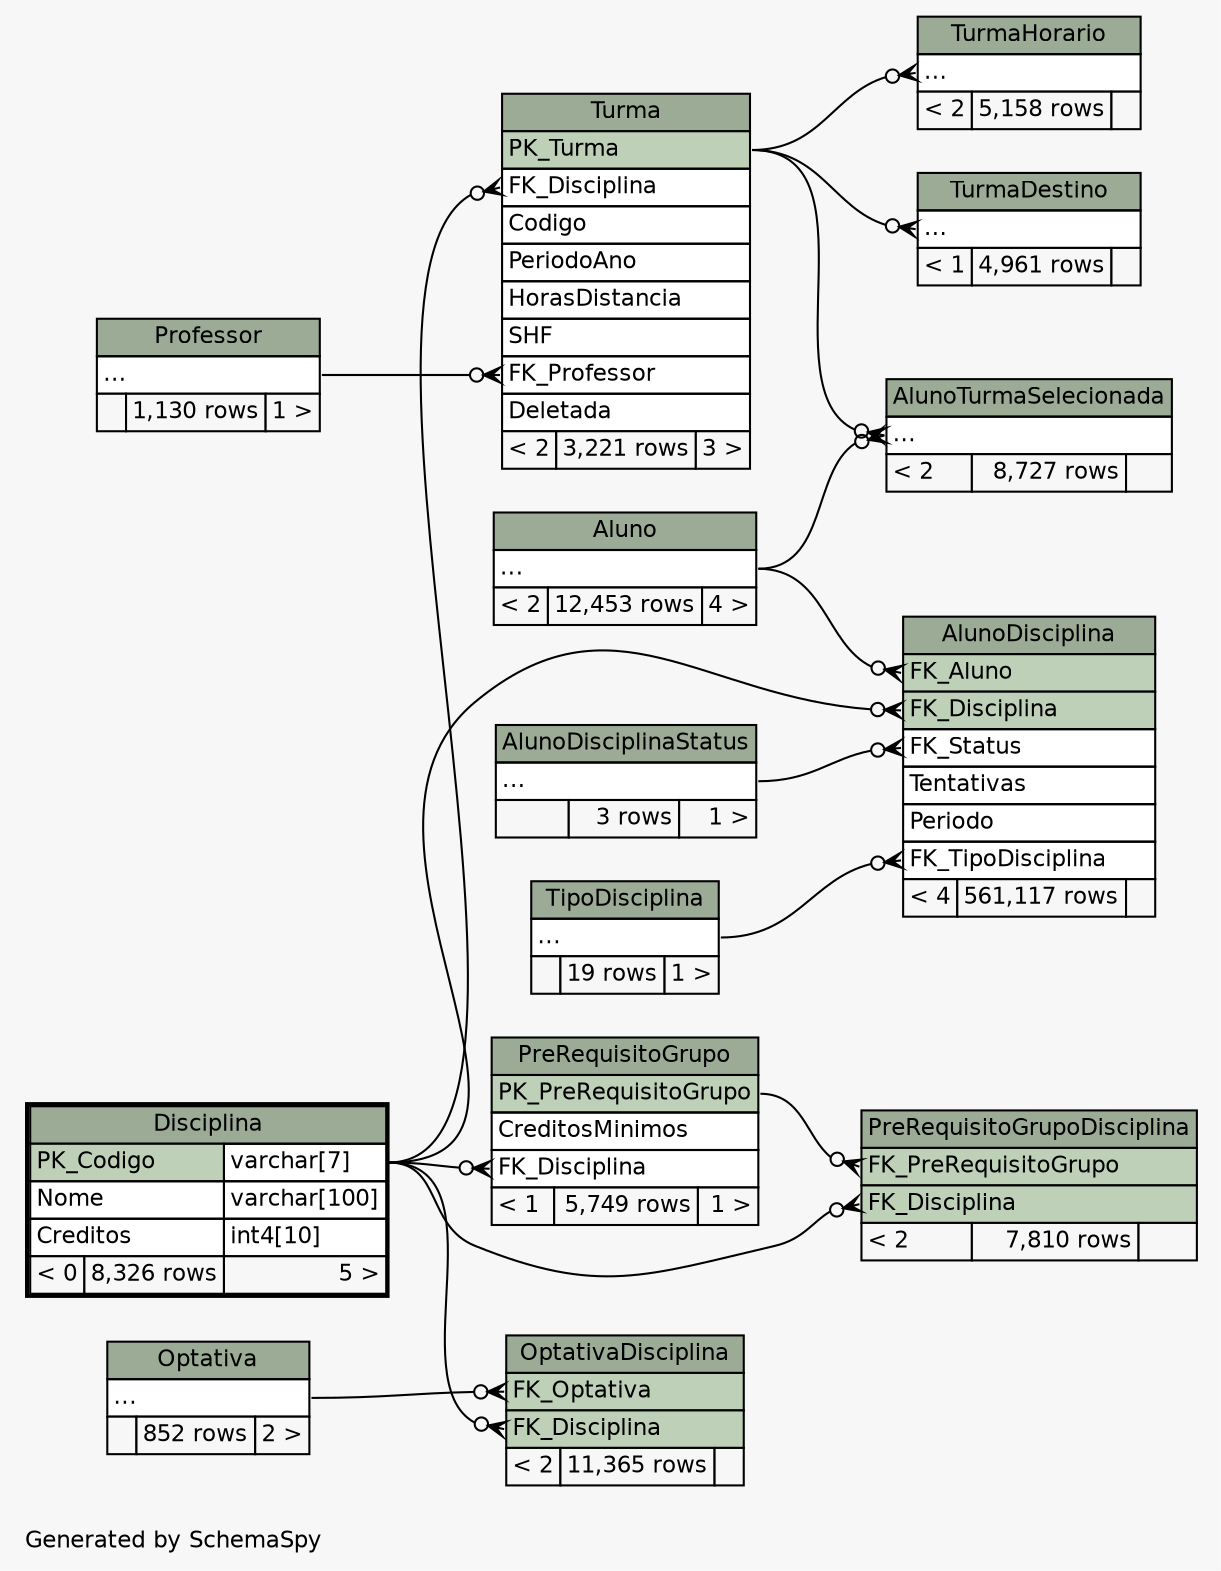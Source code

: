 // dot 2.36.0 on Linux 3.13.0-24-generic
// SchemaSpy rev 590
digraph "twoDegreesRelationshipsDiagram" {
  graph [
    rankdir="RL"
    bgcolor="#f7f7f7"
    label="\nGenerated by SchemaSpy"
    labeljust="l"
    nodesep="0.18"
    ranksep="0.46"
    fontname="Helvetica"
    fontsize="11"
  ];
  node [
    fontname="Helvetica"
    fontsize="11"
    shape="plaintext"
  ];
  edge [
    arrowsize="0.8"
  ];
  "AlunoDisciplina":"FK_Aluno":w -> "Aluno":"elipses":e [arrowhead=none dir=back arrowtail=crowodot];
  "AlunoDisciplina":"FK_Disciplina":w -> "Disciplina":"PK_Codigo.type":e [arrowhead=none dir=back arrowtail=crowodot];
  "AlunoDisciplina":"FK_Status":w -> "AlunoDisciplinaStatus":"elipses":e [arrowhead=none dir=back arrowtail=crowodot];
  "AlunoDisciplina":"FK_TipoDisciplina":w -> "TipoDisciplina":"elipses":e [arrowhead=none dir=back arrowtail=crowodot];
  "AlunoTurmaSelecionada":"elipses":w -> "Aluno":"elipses":e [arrowhead=none dir=back arrowtail=crowodot];
  "AlunoTurmaSelecionada":"elipses":w -> "Turma":"PK_Turma":e [arrowhead=none dir=back arrowtail=crowodot];
  "OptativaDisciplina":"FK_Disciplina":w -> "Disciplina":"PK_Codigo.type":e [arrowhead=none dir=back arrowtail=crowodot];
  "OptativaDisciplina":"FK_Optativa":w -> "Optativa":"elipses":e [arrowhead=none dir=back arrowtail=crowodot];
  "PreRequisitoGrupo":"FK_Disciplina":w -> "Disciplina":"PK_Codigo.type":e [arrowhead=none dir=back arrowtail=crowodot];
  "PreRequisitoGrupoDisciplina":"FK_Disciplina":w -> "Disciplina":"PK_Codigo.type":e [arrowhead=none dir=back arrowtail=crowodot];
  "PreRequisitoGrupoDisciplina":"FK_PreRequisitoGrupo":w -> "PreRequisitoGrupo":"PK_PreRequisitoGrupo":e [arrowhead=none dir=back arrowtail=crowodot];
  "Turma":"FK_Disciplina":w -> "Disciplina":"PK_Codigo.type":e [arrowhead=none dir=back arrowtail=crowodot];
  "Turma":"FK_Professor":w -> "Professor":"elipses":e [arrowhead=none dir=back arrowtail=crowodot];
  "TurmaDestino":"elipses":w -> "Turma":"PK_Turma":e [arrowhead=none dir=back arrowtail=crowodot];
  "TurmaHorario":"elipses":w -> "Turma":"PK_Turma":e [arrowhead=none dir=back arrowtail=crowodot];
  "Aluno" [
    label=<
    <TABLE BORDER="0" CELLBORDER="1" CELLSPACING="0" BGCOLOR="#ffffff">
      <TR><TD COLSPAN="3" BGCOLOR="#9bab96" ALIGN="CENTER">Aluno</TD></TR>
      <TR><TD PORT="elipses" COLSPAN="3" ALIGN="LEFT">...</TD></TR>
      <TR><TD ALIGN="LEFT" BGCOLOR="#f7f7f7">&lt; 2</TD><TD ALIGN="RIGHT" BGCOLOR="#f7f7f7">12,453 rows</TD><TD ALIGN="RIGHT" BGCOLOR="#f7f7f7">4 &gt;</TD></TR>
    </TABLE>>
    URL="Aluno.html"
    tooltip="Aluno"
  ];
  "AlunoDisciplina" [
    label=<
    <TABLE BORDER="0" CELLBORDER="1" CELLSPACING="0" BGCOLOR="#ffffff">
      <TR><TD COLSPAN="3" BGCOLOR="#9bab96" ALIGN="CENTER">AlunoDisciplina</TD></TR>
      <TR><TD PORT="FK_Aluno" COLSPAN="3" BGCOLOR="#bed1b8" ALIGN="LEFT">FK_Aluno</TD></TR>
      <TR><TD PORT="FK_Disciplina" COLSPAN="3" BGCOLOR="#bed1b8" ALIGN="LEFT">FK_Disciplina</TD></TR>
      <TR><TD PORT="FK_Status" COLSPAN="3" ALIGN="LEFT">FK_Status</TD></TR>
      <TR><TD PORT="Tentativas" COLSPAN="3" ALIGN="LEFT">Tentativas</TD></TR>
      <TR><TD PORT="Periodo" COLSPAN="3" ALIGN="LEFT">Periodo</TD></TR>
      <TR><TD PORT="FK_TipoDisciplina" COLSPAN="3" ALIGN="LEFT">FK_TipoDisciplina</TD></TR>
      <TR><TD ALIGN="LEFT" BGCOLOR="#f7f7f7">&lt; 4</TD><TD ALIGN="RIGHT" BGCOLOR="#f7f7f7">561,117 rows</TD><TD ALIGN="RIGHT" BGCOLOR="#f7f7f7">  </TD></TR>
    </TABLE>>
    URL="AlunoDisciplina.html"
    tooltip="AlunoDisciplina"
  ];
  "AlunoDisciplinaStatus" [
    label=<
    <TABLE BORDER="0" CELLBORDER="1" CELLSPACING="0" BGCOLOR="#ffffff">
      <TR><TD COLSPAN="3" BGCOLOR="#9bab96" ALIGN="CENTER">AlunoDisciplinaStatus</TD></TR>
      <TR><TD PORT="elipses" COLSPAN="3" ALIGN="LEFT">...</TD></TR>
      <TR><TD ALIGN="LEFT" BGCOLOR="#f7f7f7">  </TD><TD ALIGN="RIGHT" BGCOLOR="#f7f7f7">3 rows</TD><TD ALIGN="RIGHT" BGCOLOR="#f7f7f7">1 &gt;</TD></TR>
    </TABLE>>
    URL="AlunoDisciplinaStatus.html"
    tooltip="AlunoDisciplinaStatus"
  ];
  "AlunoTurmaSelecionada" [
    label=<
    <TABLE BORDER="0" CELLBORDER="1" CELLSPACING="0" BGCOLOR="#ffffff">
      <TR><TD COLSPAN="3" BGCOLOR="#9bab96" ALIGN="CENTER">AlunoTurmaSelecionada</TD></TR>
      <TR><TD PORT="elipses" COLSPAN="3" ALIGN="LEFT">...</TD></TR>
      <TR><TD ALIGN="LEFT" BGCOLOR="#f7f7f7">&lt; 2</TD><TD ALIGN="RIGHT" BGCOLOR="#f7f7f7">8,727 rows</TD><TD ALIGN="RIGHT" BGCOLOR="#f7f7f7">  </TD></TR>
    </TABLE>>
    URL="AlunoTurmaSelecionada.html"
    tooltip="AlunoTurmaSelecionada"
  ];
  "Disciplina" [
    label=<
    <TABLE BORDER="2" CELLBORDER="1" CELLSPACING="0" BGCOLOR="#ffffff">
      <TR><TD COLSPAN="3" BGCOLOR="#9bab96" ALIGN="CENTER">Disciplina</TD></TR>
      <TR><TD PORT="PK_Codigo" COLSPAN="2" BGCOLOR="#bed1b8" ALIGN="LEFT">PK_Codigo</TD><TD PORT="PK_Codigo.type" ALIGN="LEFT">varchar[7]</TD></TR>
      <TR><TD PORT="Nome" COLSPAN="2" ALIGN="LEFT">Nome</TD><TD PORT="Nome.type" ALIGN="LEFT">varchar[100]</TD></TR>
      <TR><TD PORT="Creditos" COLSPAN="2" ALIGN="LEFT">Creditos</TD><TD PORT="Creditos.type" ALIGN="LEFT">int4[10]</TD></TR>
      <TR><TD ALIGN="LEFT" BGCOLOR="#f7f7f7">&lt; 0</TD><TD ALIGN="RIGHT" BGCOLOR="#f7f7f7">8,326 rows</TD><TD ALIGN="RIGHT" BGCOLOR="#f7f7f7">5 &gt;</TD></TR>
    </TABLE>>
    URL="Disciplina.html"
    tooltip="Disciplina"
  ];
  "Optativa" [
    label=<
    <TABLE BORDER="0" CELLBORDER="1" CELLSPACING="0" BGCOLOR="#ffffff">
      <TR><TD COLSPAN="3" BGCOLOR="#9bab96" ALIGN="CENTER">Optativa</TD></TR>
      <TR><TD PORT="elipses" COLSPAN="3" ALIGN="LEFT">...</TD></TR>
      <TR><TD ALIGN="LEFT" BGCOLOR="#f7f7f7">  </TD><TD ALIGN="RIGHT" BGCOLOR="#f7f7f7">852 rows</TD><TD ALIGN="RIGHT" BGCOLOR="#f7f7f7">2 &gt;</TD></TR>
    </TABLE>>
    URL="Optativa.html"
    tooltip="Optativa"
  ];
  "OptativaDisciplina" [
    label=<
    <TABLE BORDER="0" CELLBORDER="1" CELLSPACING="0" BGCOLOR="#ffffff">
      <TR><TD COLSPAN="3" BGCOLOR="#9bab96" ALIGN="CENTER">OptativaDisciplina</TD></TR>
      <TR><TD PORT="FK_Optativa" COLSPAN="3" BGCOLOR="#bed1b8" ALIGN="LEFT">FK_Optativa</TD></TR>
      <TR><TD PORT="FK_Disciplina" COLSPAN="3" BGCOLOR="#bed1b8" ALIGN="LEFT">FK_Disciplina</TD></TR>
      <TR><TD ALIGN="LEFT" BGCOLOR="#f7f7f7">&lt; 2</TD><TD ALIGN="RIGHT" BGCOLOR="#f7f7f7">11,365 rows</TD><TD ALIGN="RIGHT" BGCOLOR="#f7f7f7">  </TD></TR>
    </TABLE>>
    URL="OptativaDisciplina.html"
    tooltip="OptativaDisciplina"
  ];
  "PreRequisitoGrupo" [
    label=<
    <TABLE BORDER="0" CELLBORDER="1" CELLSPACING="0" BGCOLOR="#ffffff">
      <TR><TD COLSPAN="3" BGCOLOR="#9bab96" ALIGN="CENTER">PreRequisitoGrupo</TD></TR>
      <TR><TD PORT="PK_PreRequisitoGrupo" COLSPAN="3" BGCOLOR="#bed1b8" ALIGN="LEFT">PK_PreRequisitoGrupo</TD></TR>
      <TR><TD PORT="CreditosMinimos" COLSPAN="3" ALIGN="LEFT">CreditosMinimos</TD></TR>
      <TR><TD PORT="FK_Disciplina" COLSPAN="3" ALIGN="LEFT">FK_Disciplina</TD></TR>
      <TR><TD ALIGN="LEFT" BGCOLOR="#f7f7f7">&lt; 1</TD><TD ALIGN="RIGHT" BGCOLOR="#f7f7f7">5,749 rows</TD><TD ALIGN="RIGHT" BGCOLOR="#f7f7f7">1 &gt;</TD></TR>
    </TABLE>>
    URL="PreRequisitoGrupo.html"
    tooltip="PreRequisitoGrupo"
  ];
  "PreRequisitoGrupoDisciplina" [
    label=<
    <TABLE BORDER="0" CELLBORDER="1" CELLSPACING="0" BGCOLOR="#ffffff">
      <TR><TD COLSPAN="3" BGCOLOR="#9bab96" ALIGN="CENTER">PreRequisitoGrupoDisciplina</TD></TR>
      <TR><TD PORT="FK_PreRequisitoGrupo" COLSPAN="3" BGCOLOR="#bed1b8" ALIGN="LEFT">FK_PreRequisitoGrupo</TD></TR>
      <TR><TD PORT="FK_Disciplina" COLSPAN="3" BGCOLOR="#bed1b8" ALIGN="LEFT">FK_Disciplina</TD></TR>
      <TR><TD ALIGN="LEFT" BGCOLOR="#f7f7f7">&lt; 2</TD><TD ALIGN="RIGHT" BGCOLOR="#f7f7f7">7,810 rows</TD><TD ALIGN="RIGHT" BGCOLOR="#f7f7f7">  </TD></TR>
    </TABLE>>
    URL="PreRequisitoGrupoDisciplina.html"
    tooltip="PreRequisitoGrupoDisciplina"
  ];
  "Professor" [
    label=<
    <TABLE BORDER="0" CELLBORDER="1" CELLSPACING="0" BGCOLOR="#ffffff">
      <TR><TD COLSPAN="3" BGCOLOR="#9bab96" ALIGN="CENTER">Professor</TD></TR>
      <TR><TD PORT="elipses" COLSPAN="3" ALIGN="LEFT">...</TD></TR>
      <TR><TD ALIGN="LEFT" BGCOLOR="#f7f7f7">  </TD><TD ALIGN="RIGHT" BGCOLOR="#f7f7f7">1,130 rows</TD><TD ALIGN="RIGHT" BGCOLOR="#f7f7f7">1 &gt;</TD></TR>
    </TABLE>>
    URL="Professor.html"
    tooltip="Professor"
  ];
  "TipoDisciplina" [
    label=<
    <TABLE BORDER="0" CELLBORDER="1" CELLSPACING="0" BGCOLOR="#ffffff">
      <TR><TD COLSPAN="3" BGCOLOR="#9bab96" ALIGN="CENTER">TipoDisciplina</TD></TR>
      <TR><TD PORT="elipses" COLSPAN="3" ALIGN="LEFT">...</TD></TR>
      <TR><TD ALIGN="LEFT" BGCOLOR="#f7f7f7">  </TD><TD ALIGN="RIGHT" BGCOLOR="#f7f7f7">19 rows</TD><TD ALIGN="RIGHT" BGCOLOR="#f7f7f7">1 &gt;</TD></TR>
    </TABLE>>
    URL="TipoDisciplina.html"
    tooltip="TipoDisciplina"
  ];
  "Turma" [
    label=<
    <TABLE BORDER="0" CELLBORDER="1" CELLSPACING="0" BGCOLOR="#ffffff">
      <TR><TD COLSPAN="3" BGCOLOR="#9bab96" ALIGN="CENTER">Turma</TD></TR>
      <TR><TD PORT="PK_Turma" COLSPAN="3" BGCOLOR="#bed1b8" ALIGN="LEFT">PK_Turma</TD></TR>
      <TR><TD PORT="FK_Disciplina" COLSPAN="3" ALIGN="LEFT">FK_Disciplina</TD></TR>
      <TR><TD PORT="Codigo" COLSPAN="3" ALIGN="LEFT">Codigo</TD></TR>
      <TR><TD PORT="PeriodoAno" COLSPAN="3" ALIGN="LEFT">PeriodoAno</TD></TR>
      <TR><TD PORT="HorasDistancia" COLSPAN="3" ALIGN="LEFT">HorasDistancia</TD></TR>
      <TR><TD PORT="SHF" COLSPAN="3" ALIGN="LEFT">SHF</TD></TR>
      <TR><TD PORT="FK_Professor" COLSPAN="3" ALIGN="LEFT">FK_Professor</TD></TR>
      <TR><TD PORT="Deletada" COLSPAN="3" ALIGN="LEFT">Deletada</TD></TR>
      <TR><TD ALIGN="LEFT" BGCOLOR="#f7f7f7">&lt; 2</TD><TD ALIGN="RIGHT" BGCOLOR="#f7f7f7">3,221 rows</TD><TD ALIGN="RIGHT" BGCOLOR="#f7f7f7">3 &gt;</TD></TR>
    </TABLE>>
    URL="Turma.html"
    tooltip="Turma"
  ];
  "TurmaDestino" [
    label=<
    <TABLE BORDER="0" CELLBORDER="1" CELLSPACING="0" BGCOLOR="#ffffff">
      <TR><TD COLSPAN="3" BGCOLOR="#9bab96" ALIGN="CENTER">TurmaDestino</TD></TR>
      <TR><TD PORT="elipses" COLSPAN="3" ALIGN="LEFT">...</TD></TR>
      <TR><TD ALIGN="LEFT" BGCOLOR="#f7f7f7">&lt; 1</TD><TD ALIGN="RIGHT" BGCOLOR="#f7f7f7">4,961 rows</TD><TD ALIGN="RIGHT" BGCOLOR="#f7f7f7">  </TD></TR>
    </TABLE>>
    URL="TurmaDestino.html"
    tooltip="TurmaDestino"
  ];
  "TurmaHorario" [
    label=<
    <TABLE BORDER="0" CELLBORDER="1" CELLSPACING="0" BGCOLOR="#ffffff">
      <TR><TD COLSPAN="3" BGCOLOR="#9bab96" ALIGN="CENTER">TurmaHorario</TD></TR>
      <TR><TD PORT="elipses" COLSPAN="3" ALIGN="LEFT">...</TD></TR>
      <TR><TD ALIGN="LEFT" BGCOLOR="#f7f7f7">&lt; 2</TD><TD ALIGN="RIGHT" BGCOLOR="#f7f7f7">5,158 rows</TD><TD ALIGN="RIGHT" BGCOLOR="#f7f7f7">  </TD></TR>
    </TABLE>>
    URL="TurmaHorario.html"
    tooltip="TurmaHorario"
  ];
}
